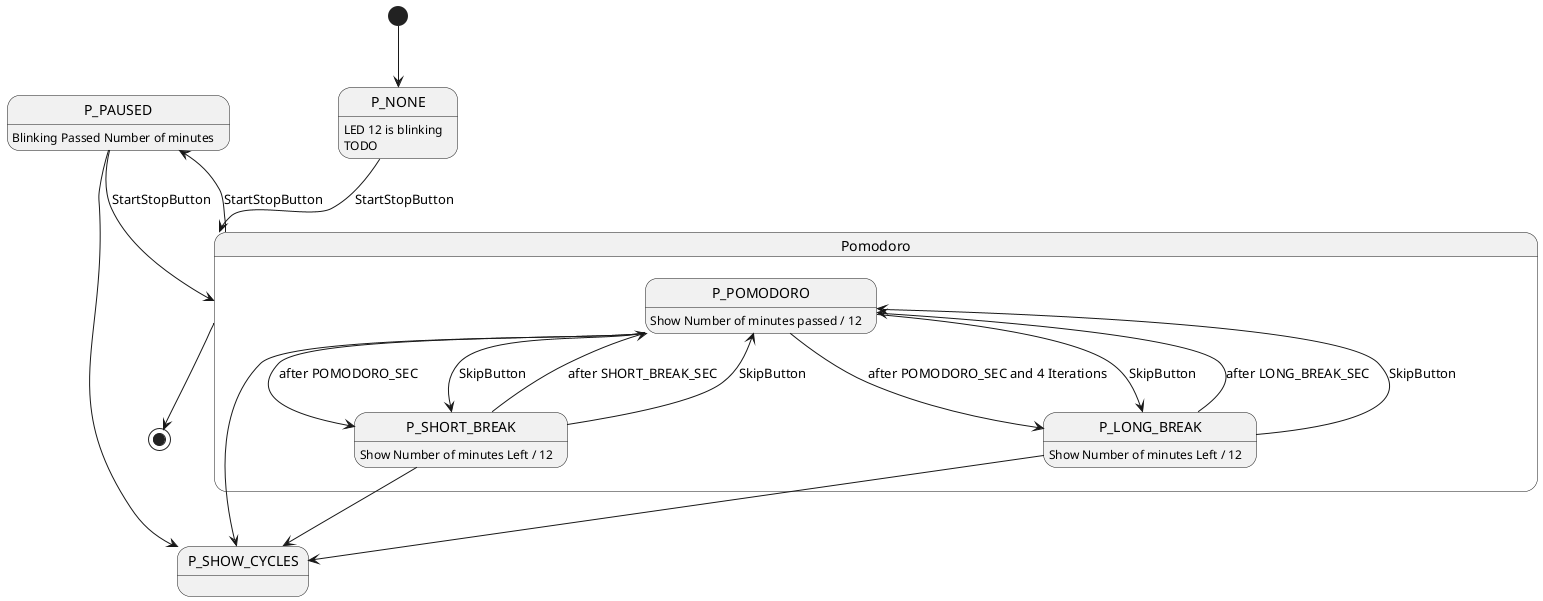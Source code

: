 @startuml

[*] --> P_NONE

P_NONE --> Pomodoro : StartStopButton
P_PAUSED --> Pomodoro: StartStopButton
P_PAUSED <-- Pomodoro: StartStopButton
/'P_PAUSED --> P_SHORT_BREAK: StartStopButton'/
/'P_PAUSED <-- P_SHORT_BREAK: StartStopButton'/
/'P_PAUSED --> P_LONG_BREAK: StartStopButton'/
/'P_PAUSED <-- P_LONG_BREAK : StartStopButton'/

state Pomodoro {

	P_POMODORO --> P_SHORT_BREAK : after POMODORO_SEC
	P_POMODORO --> P_LONG_BREAK : after POMODORO_SEC and 4 Iterations
	P_SHORT_BREAK --> P_POMODORO : after SHORT_BREAK_SEC
	P_LONG_BREAK --> P_POMODORO : after LONG_BREAK_SEC
	P_POMODORO --> P_SHORT_BREAK : SkipButton
	P_SHORT_BREAK --> P_POMODORO : SkipButton
	P_POMODORO --> P_LONG_BREAK : SkipButton
	P_LONG_BREAK --> P_POMODORO : SkipButton
}

/'P_POMODORO --> [*]'/
/'P_SHORT_BREAK --> [*]'/
/'P_LONG_BREAK  --> [*]'/
Pomodoro -down-> [*]

P_POMODORO --> P_SHOW_CYCLES
P_SHORT_BREAK --> P_SHOW_CYCLES
P_LONG_BREAK --> P_SHOW_CYCLES
P_PAUSED --> P_SHOW_CYCLES

P_NONE : LED 12 is blinking
P_NONE : TODO

P_POMODORO : Show Number of minutes passed / 12
P_SHORT_BREAK : Show Number of minutes Left / 12
P_LONG_BREAK : Show Number of minutes Left / 12
P_PAUSED : Blinking Passed Number of minutes



@enduml
